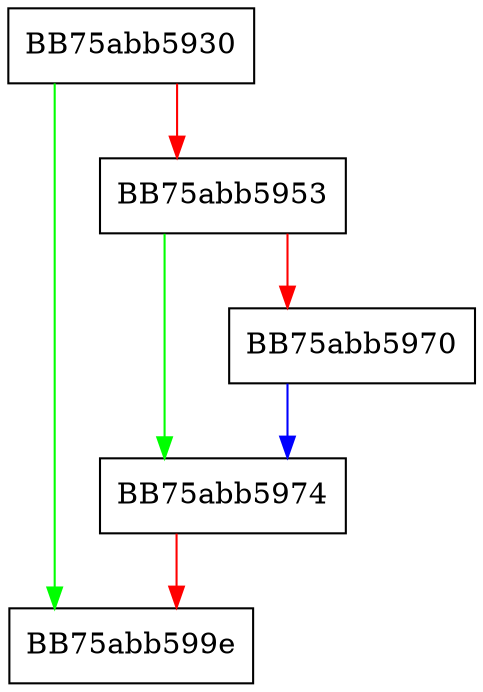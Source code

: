 digraph Initialize {
  node [shape="box"];
  graph [splines=ortho];
  BB75abb5930 -> BB75abb599e [color="green"];
  BB75abb5930 -> BB75abb5953 [color="red"];
  BB75abb5953 -> BB75abb5974 [color="green"];
  BB75abb5953 -> BB75abb5970 [color="red"];
  BB75abb5970 -> BB75abb5974 [color="blue"];
  BB75abb5974 -> BB75abb599e [color="red"];
}